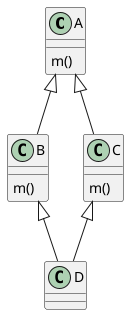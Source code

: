 @startuml conflict

class A {
  m()
}

class B extends A {
  m()
}

class C extends A {
  m()
}

class D {}

D -u-|> C
D -u-|> B


@enduml

@startuml conflictReposar

class Atacante<<(M, #FF7700)>>{
  atacar(otro)
  potencial_ofensivo()
  reposar()
}

class Defensor<<(M, #FF7700)>>{
  recibir_daño(daño)
  potencial_defensivo()
  reposar()
}

@enduml

@startuml unidad


class Atacante<<(M, #FF7700)>>{
  reposar()
}

class Defensor<<(M, #FF7700)>>{
  reposar()
}

class Misil extends Atacante{}
class Kamikaze extends Atacante, Defensor{}
class Guerrero extends Atacante, Defensor{}
class Muralla extends Defensor{}

Misil -d-|> Unidad
Kamikaze -d-|> Unidad
Guerrero -d-|> Unidad
Muralla -d-|> Unidad

class Unidad<<(M, #FF7700)>>{
  reposar()
}

@enduml

@startuml unidad2


class Atacante<<(M, #FF7700)>>{
  reposar()
}

class Defensor<<(M, #FF7700)>>{
  reposar()
}

class Misil extends Atacante{}
class Kamikaze extends Atacante, Defensor{}
class Guerrero extends Atacante, Defensor{}
class Muralla extends Defensor{}

Atacante -u-|> Unidad
Defensor -u-|> Unidad

class Unidad<<(M, #FF7700)>>{
  reposar()
}

@enduml

